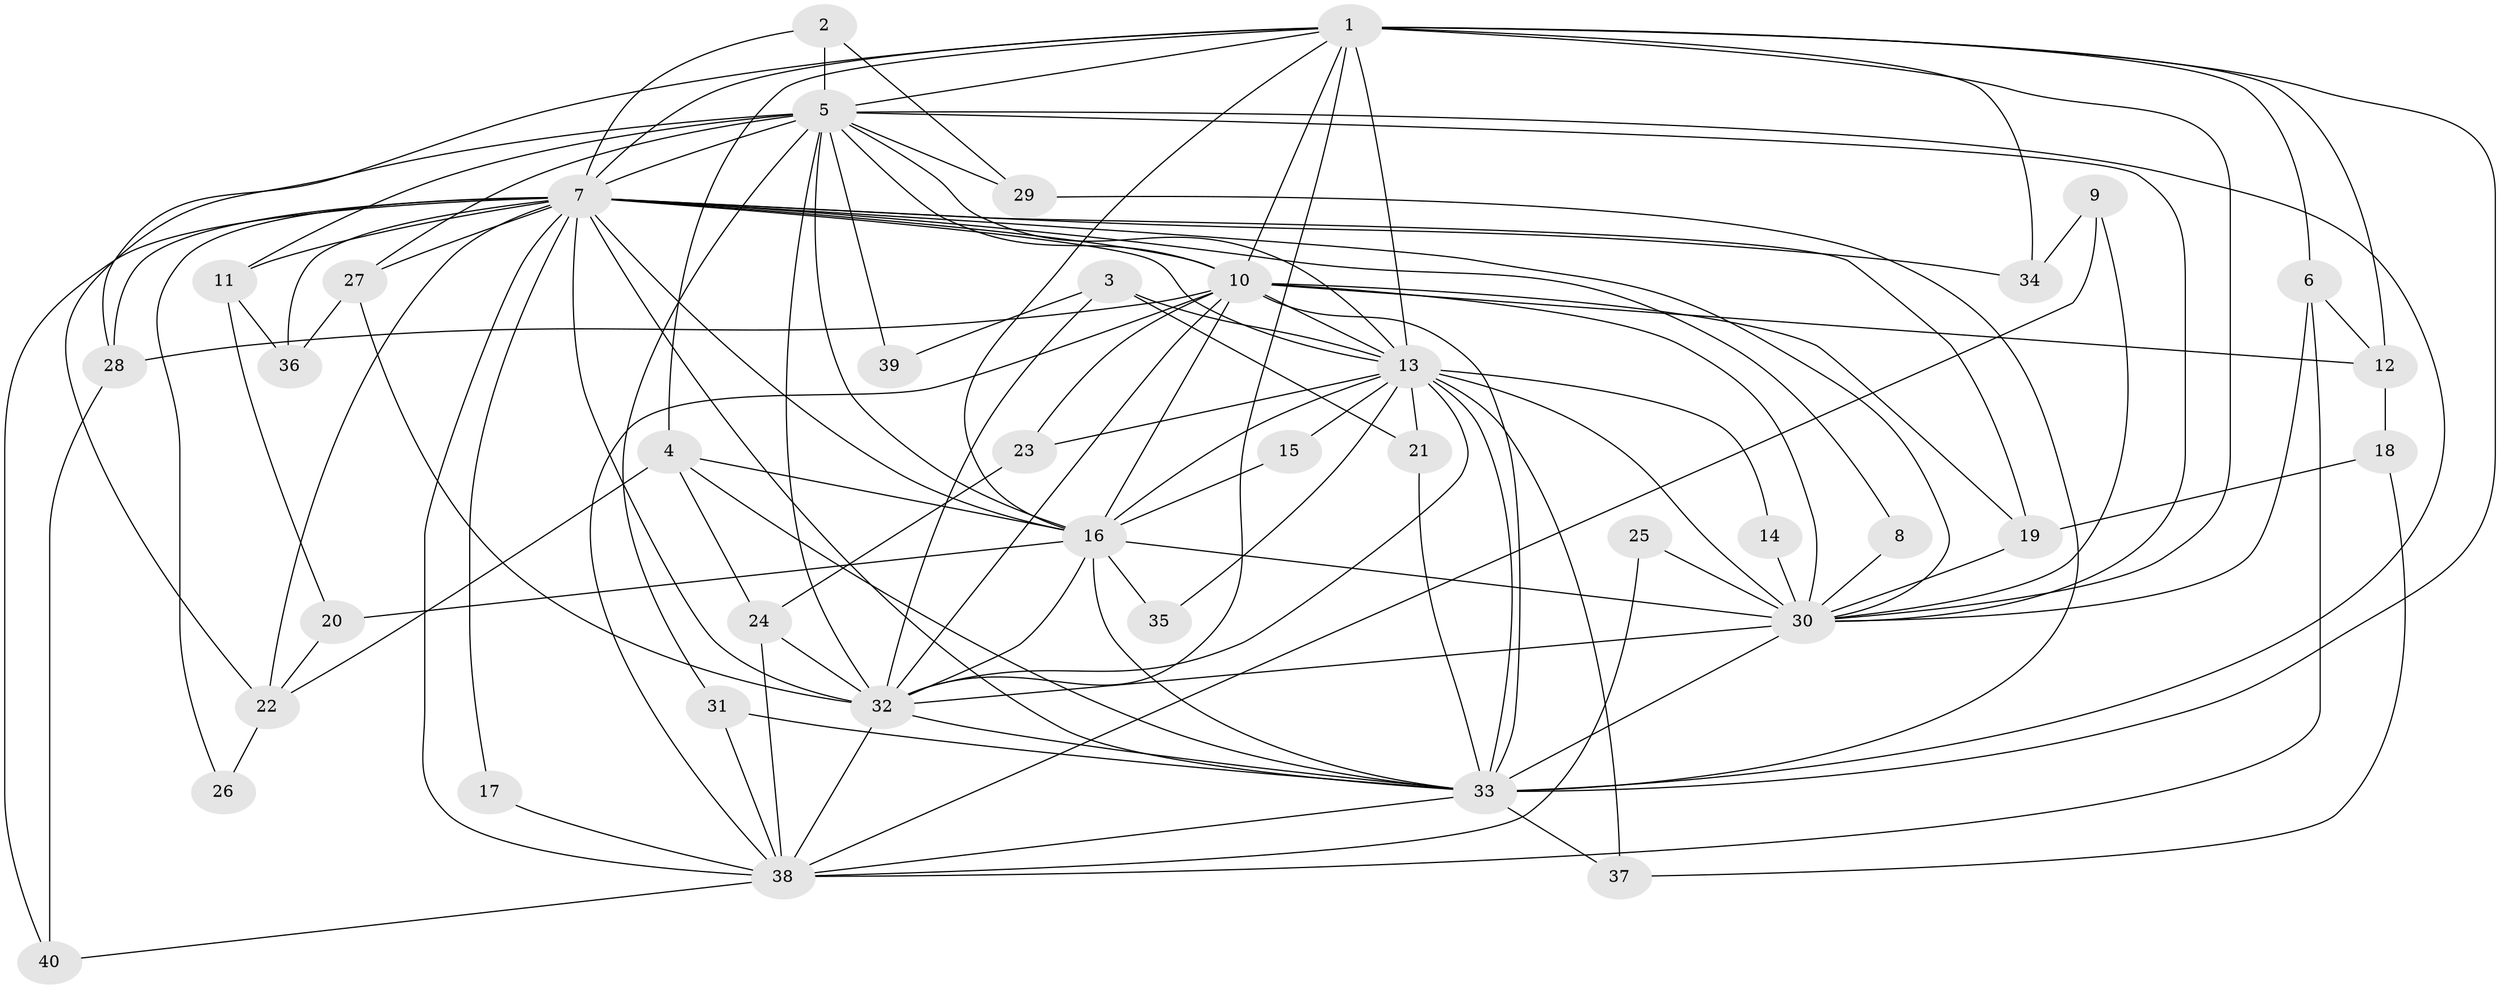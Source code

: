 // original degree distribution, {19: 0.0125, 16: 0.0125, 12: 0.0125, 18: 0.025, 25: 0.0125, 17: 0.025, 20: 0.0125, 15: 0.0125, 6: 0.0125, 3: 0.1875, 11: 0.0125, 2: 0.525, 5: 0.0375, 4: 0.1}
// Generated by graph-tools (version 1.1) at 2025/36/03/04/25 23:36:33]
// undirected, 40 vertices, 117 edges
graph export_dot {
  node [color=gray90,style=filled];
  1;
  2;
  3;
  4;
  5;
  6;
  7;
  8;
  9;
  10;
  11;
  12;
  13;
  14;
  15;
  16;
  17;
  18;
  19;
  20;
  21;
  22;
  23;
  24;
  25;
  26;
  27;
  28;
  29;
  30;
  31;
  32;
  33;
  34;
  35;
  36;
  37;
  38;
  39;
  40;
  1 -- 4 [weight=1.0];
  1 -- 5 [weight=1.0];
  1 -- 6 [weight=1.0];
  1 -- 7 [weight=1.0];
  1 -- 10 [weight=1.0];
  1 -- 12 [weight=1.0];
  1 -- 13 [weight=1.0];
  1 -- 16 [weight=2.0];
  1 -- 28 [weight=1.0];
  1 -- 30 [weight=2.0];
  1 -- 32 [weight=2.0];
  1 -- 33 [weight=1.0];
  1 -- 34 [weight=1.0];
  2 -- 5 [weight=1.0];
  2 -- 7 [weight=1.0];
  2 -- 29 [weight=1.0];
  3 -- 13 [weight=1.0];
  3 -- 21 [weight=2.0];
  3 -- 32 [weight=2.0];
  3 -- 39 [weight=1.0];
  4 -- 16 [weight=1.0];
  4 -- 22 [weight=1.0];
  4 -- 24 [weight=1.0];
  4 -- 33 [weight=1.0];
  5 -- 7 [weight=1.0];
  5 -- 10 [weight=1.0];
  5 -- 11 [weight=1.0];
  5 -- 13 [weight=2.0];
  5 -- 16 [weight=3.0];
  5 -- 22 [weight=1.0];
  5 -- 27 [weight=1.0];
  5 -- 29 [weight=1.0];
  5 -- 30 [weight=1.0];
  5 -- 31 [weight=1.0];
  5 -- 32 [weight=1.0];
  5 -- 33 [weight=1.0];
  5 -- 39 [weight=1.0];
  6 -- 12 [weight=1.0];
  6 -- 30 [weight=1.0];
  6 -- 38 [weight=1.0];
  7 -- 8 [weight=1.0];
  7 -- 10 [weight=2.0];
  7 -- 11 [weight=2.0];
  7 -- 13 [weight=1.0];
  7 -- 16 [weight=2.0];
  7 -- 17 [weight=1.0];
  7 -- 19 [weight=1.0];
  7 -- 22 [weight=1.0];
  7 -- 26 [weight=1.0];
  7 -- 27 [weight=1.0];
  7 -- 28 [weight=2.0];
  7 -- 30 [weight=1.0];
  7 -- 32 [weight=1.0];
  7 -- 33 [weight=1.0];
  7 -- 34 [weight=1.0];
  7 -- 36 [weight=1.0];
  7 -- 38 [weight=1.0];
  7 -- 40 [weight=1.0];
  8 -- 30 [weight=1.0];
  9 -- 30 [weight=1.0];
  9 -- 34 [weight=1.0];
  9 -- 38 [weight=1.0];
  10 -- 12 [weight=1.0];
  10 -- 13 [weight=1.0];
  10 -- 16 [weight=2.0];
  10 -- 19 [weight=1.0];
  10 -- 23 [weight=1.0];
  10 -- 28 [weight=1.0];
  10 -- 30 [weight=1.0];
  10 -- 32 [weight=1.0];
  10 -- 33 [weight=3.0];
  10 -- 38 [weight=1.0];
  11 -- 20 [weight=1.0];
  11 -- 36 [weight=1.0];
  12 -- 18 [weight=2.0];
  13 -- 14 [weight=1.0];
  13 -- 15 [weight=1.0];
  13 -- 16 [weight=2.0];
  13 -- 21 [weight=1.0];
  13 -- 23 [weight=1.0];
  13 -- 30 [weight=1.0];
  13 -- 32 [weight=3.0];
  13 -- 33 [weight=2.0];
  13 -- 35 [weight=1.0];
  13 -- 37 [weight=1.0];
  14 -- 30 [weight=1.0];
  15 -- 16 [weight=1.0];
  16 -- 20 [weight=1.0];
  16 -- 30 [weight=3.0];
  16 -- 32 [weight=2.0];
  16 -- 33 [weight=3.0];
  16 -- 35 [weight=1.0];
  17 -- 38 [weight=1.0];
  18 -- 19 [weight=1.0];
  18 -- 37 [weight=1.0];
  19 -- 30 [weight=1.0];
  20 -- 22 [weight=1.0];
  21 -- 33 [weight=1.0];
  22 -- 26 [weight=1.0];
  23 -- 24 [weight=1.0];
  24 -- 32 [weight=1.0];
  24 -- 38 [weight=1.0];
  25 -- 30 [weight=2.0];
  25 -- 38 [weight=1.0];
  27 -- 32 [weight=1.0];
  27 -- 36 [weight=1.0];
  28 -- 40 [weight=1.0];
  29 -- 33 [weight=1.0];
  30 -- 32 [weight=1.0];
  30 -- 33 [weight=1.0];
  31 -- 33 [weight=1.0];
  31 -- 38 [weight=1.0];
  32 -- 33 [weight=1.0];
  32 -- 38 [weight=1.0];
  33 -- 37 [weight=1.0];
  33 -- 38 [weight=1.0];
  38 -- 40 [weight=1.0];
}
